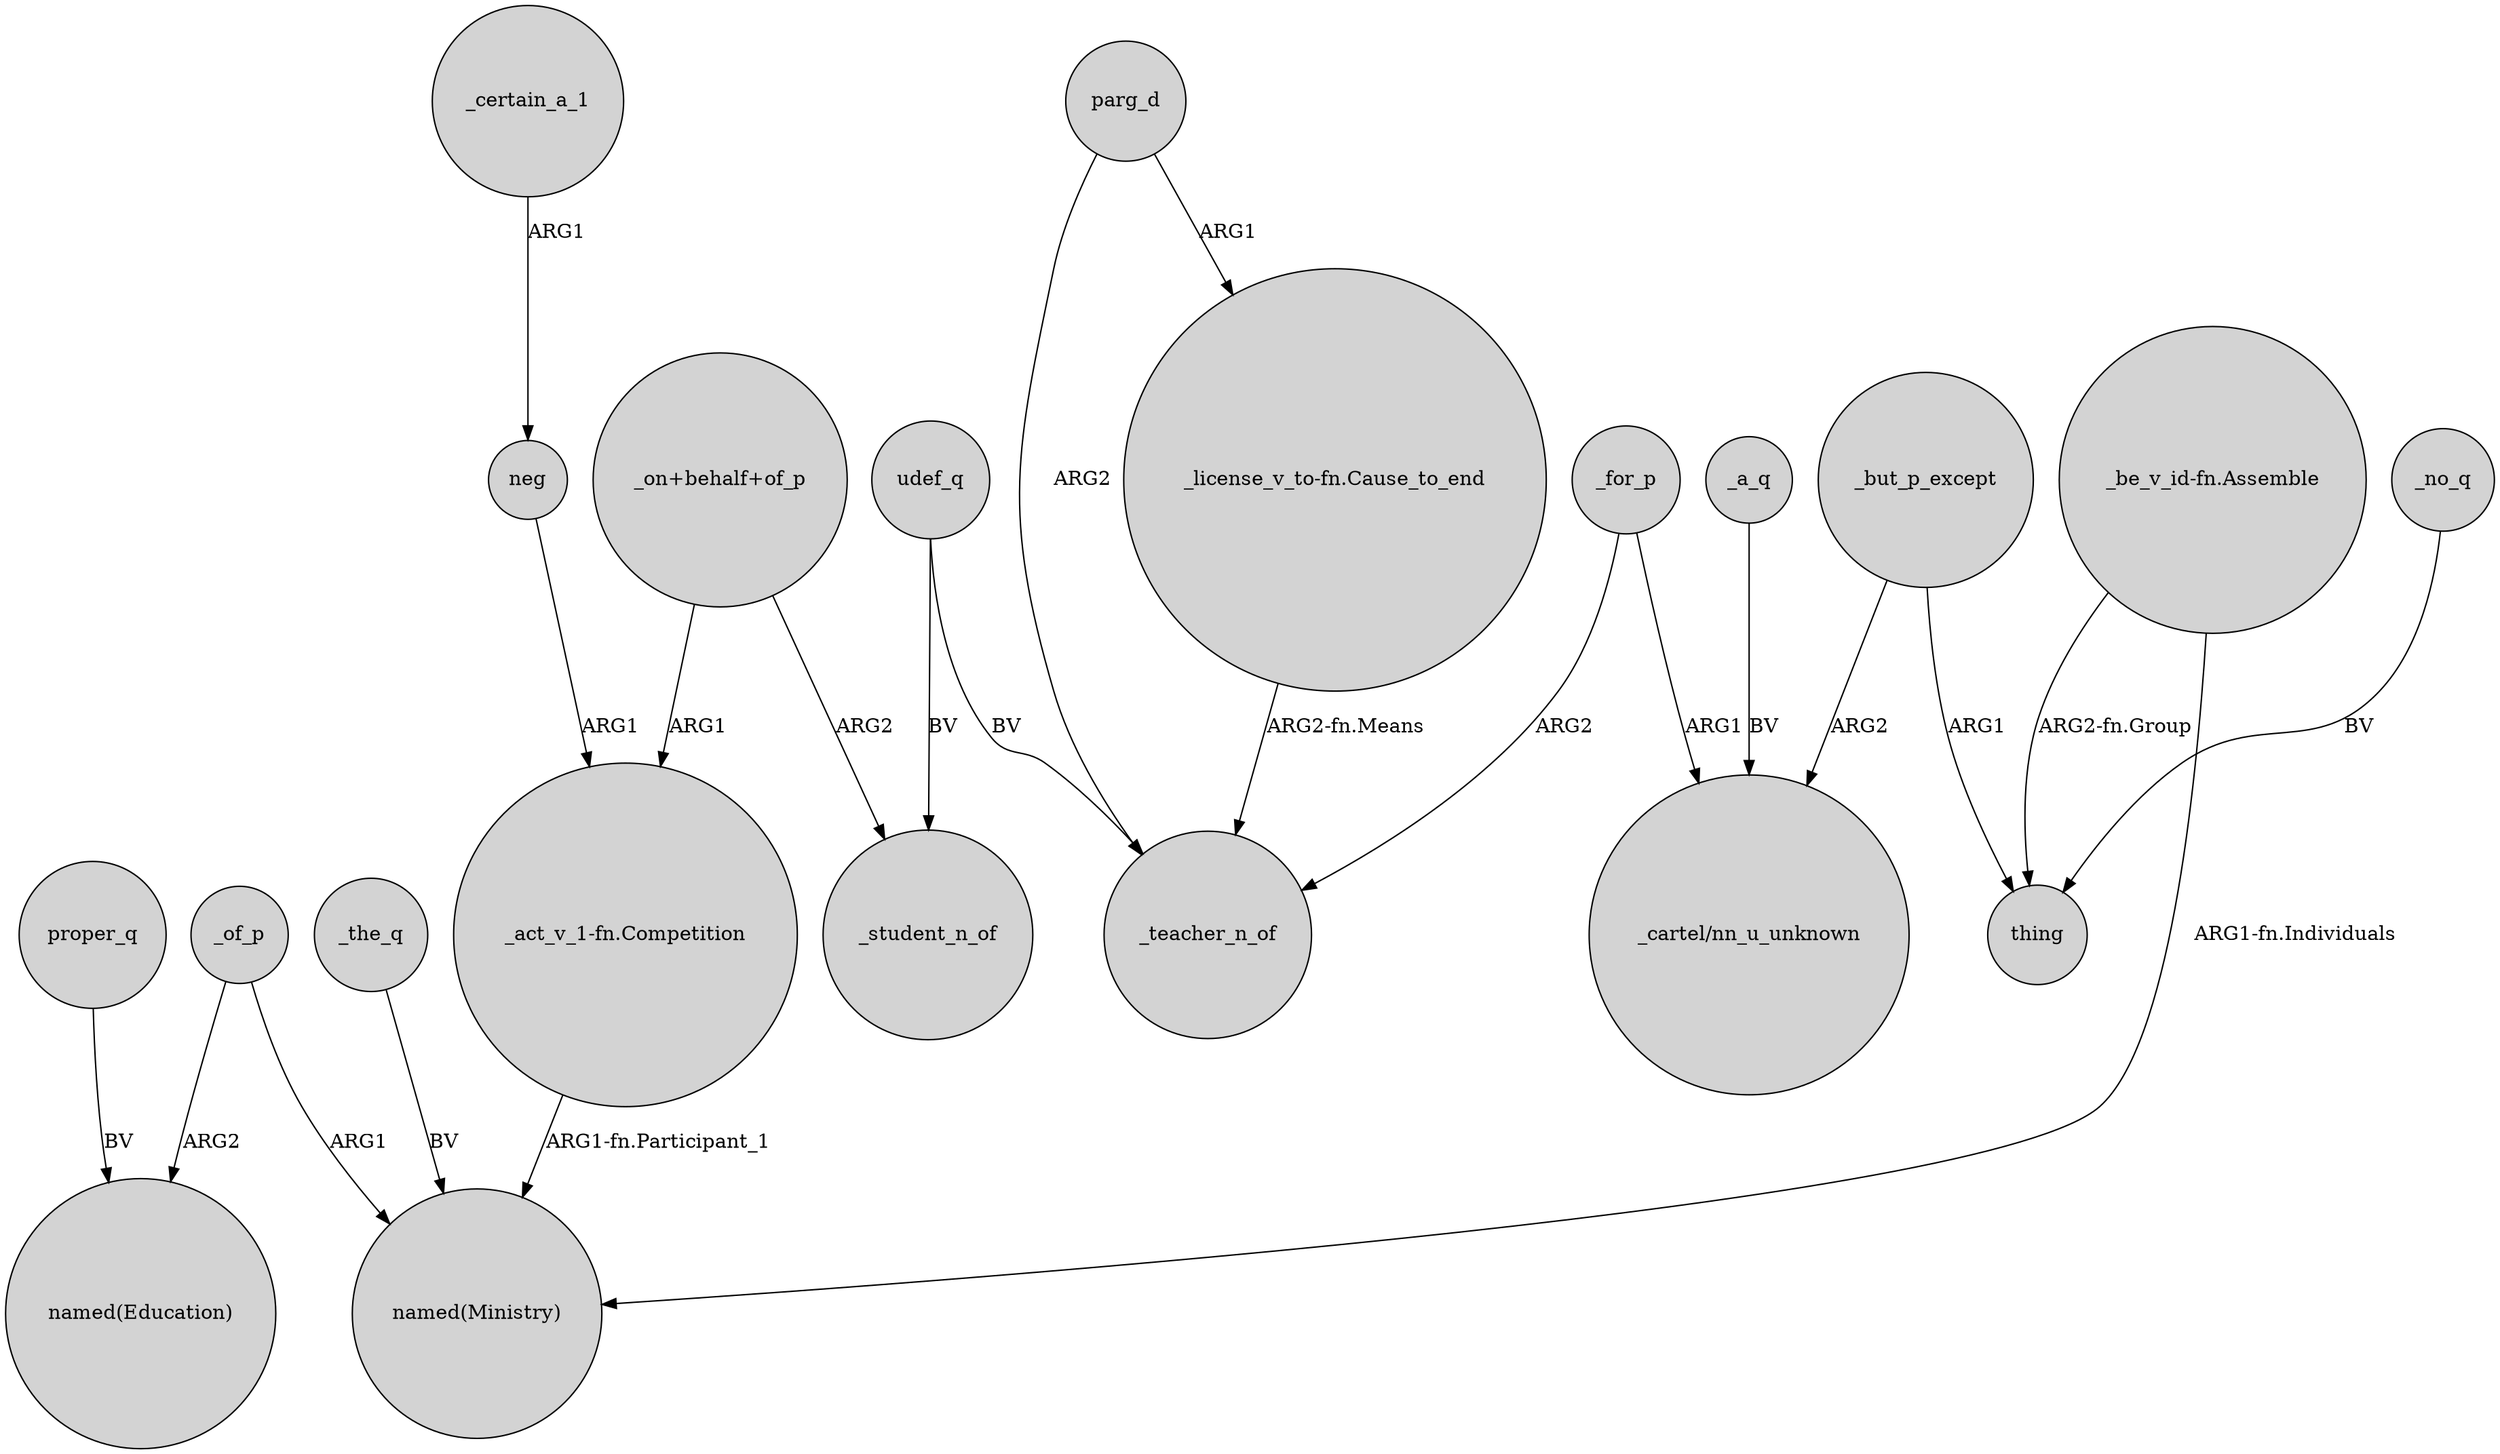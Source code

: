 digraph {
	node [shape=circle style=filled]
	proper_q -> "named(Education)" [label=BV]
	"_on+behalf+of_p" -> "_act_v_1-fn.Competition" [label=ARG1]
	_but_p_except -> thing [label=ARG1]
	neg -> "_act_v_1-fn.Competition" [label=ARG1]
	udef_q -> _teacher_n_of [label=BV]
	_for_p -> "_cartel/nn_u_unknown" [label=ARG1]
	"_be_v_id-fn.Assemble" -> thing [label="ARG2-fn.Group"]
	"_act_v_1-fn.Competition" -> "named(Ministry)" [label="ARG1-fn.Participant_1"]
	_no_q -> thing [label=BV]
	parg_d -> _teacher_n_of [label=ARG2]
	_of_p -> "named(Education)" [label=ARG2]
	parg_d -> "_license_v_to-fn.Cause_to_end" [label=ARG1]
	_the_q -> "named(Ministry)" [label=BV]
	"_on+behalf+of_p" -> _student_n_of [label=ARG2]
	udef_q -> _student_n_of [label=BV]
	"_license_v_to-fn.Cause_to_end" -> _teacher_n_of [label="ARG2-fn.Means"]
	_a_q -> "_cartel/nn_u_unknown" [label=BV]
	_for_p -> _teacher_n_of [label=ARG2]
	"_be_v_id-fn.Assemble" -> "named(Ministry)" [label="ARG1-fn.Individuals"]
	_but_p_except -> "_cartel/nn_u_unknown" [label=ARG2]
	_certain_a_1 -> neg [label=ARG1]
	_of_p -> "named(Ministry)" [label=ARG1]
}
